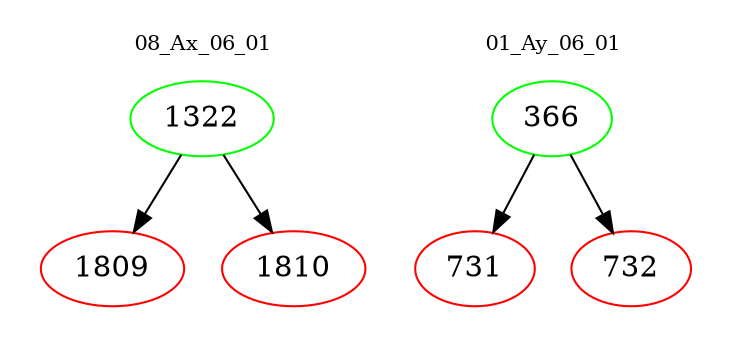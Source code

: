 digraph{
subgraph cluster_0 {
color = white
label = "08_Ax_06_01";
fontsize=10;
T0_1322 [label="1322", color="green"]
T0_1322 -> T0_1809 [color="black"]
T0_1809 [label="1809", color="red"]
T0_1322 -> T0_1810 [color="black"]
T0_1810 [label="1810", color="red"]
}
subgraph cluster_1 {
color = white
label = "01_Ay_06_01";
fontsize=10;
T1_366 [label="366", color="green"]
T1_366 -> T1_731 [color="black"]
T1_731 [label="731", color="red"]
T1_366 -> T1_732 [color="black"]
T1_732 [label="732", color="red"]
}
}
